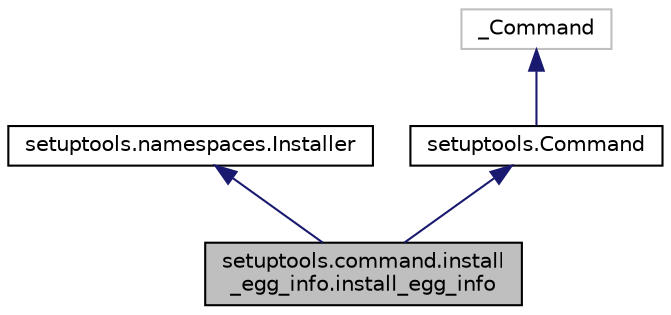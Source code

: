 digraph "setuptools.command.install_egg_info.install_egg_info"
{
 // LATEX_PDF_SIZE
  edge [fontname="Helvetica",fontsize="10",labelfontname="Helvetica",labelfontsize="10"];
  node [fontname="Helvetica",fontsize="10",shape=record];
  Node1 [label="setuptools.command.install\l_egg_info.install_egg_info",height=0.2,width=0.4,color="black", fillcolor="grey75", style="filled", fontcolor="black",tooltip=" "];
  Node2 -> Node1 [dir="back",color="midnightblue",fontsize="10",style="solid",fontname="Helvetica"];
  Node2 [label="setuptools.namespaces.Installer",height=0.2,width=0.4,color="black", fillcolor="white", style="filled",URL="$d6/d64/classsetuptools_1_1namespaces_1_1_installer.html",tooltip=" "];
  Node3 -> Node1 [dir="back",color="midnightblue",fontsize="10",style="solid",fontname="Helvetica"];
  Node3 [label="setuptools.Command",height=0.2,width=0.4,color="black", fillcolor="white", style="filled",URL="$d1/d70/classsetuptools_1_1_command.html",tooltip=" "];
  Node4 -> Node3 [dir="back",color="midnightblue",fontsize="10",style="solid",fontname="Helvetica"];
  Node4 [label="_Command",height=0.2,width=0.4,color="grey75", fillcolor="white", style="filled",tooltip=" "];
}
